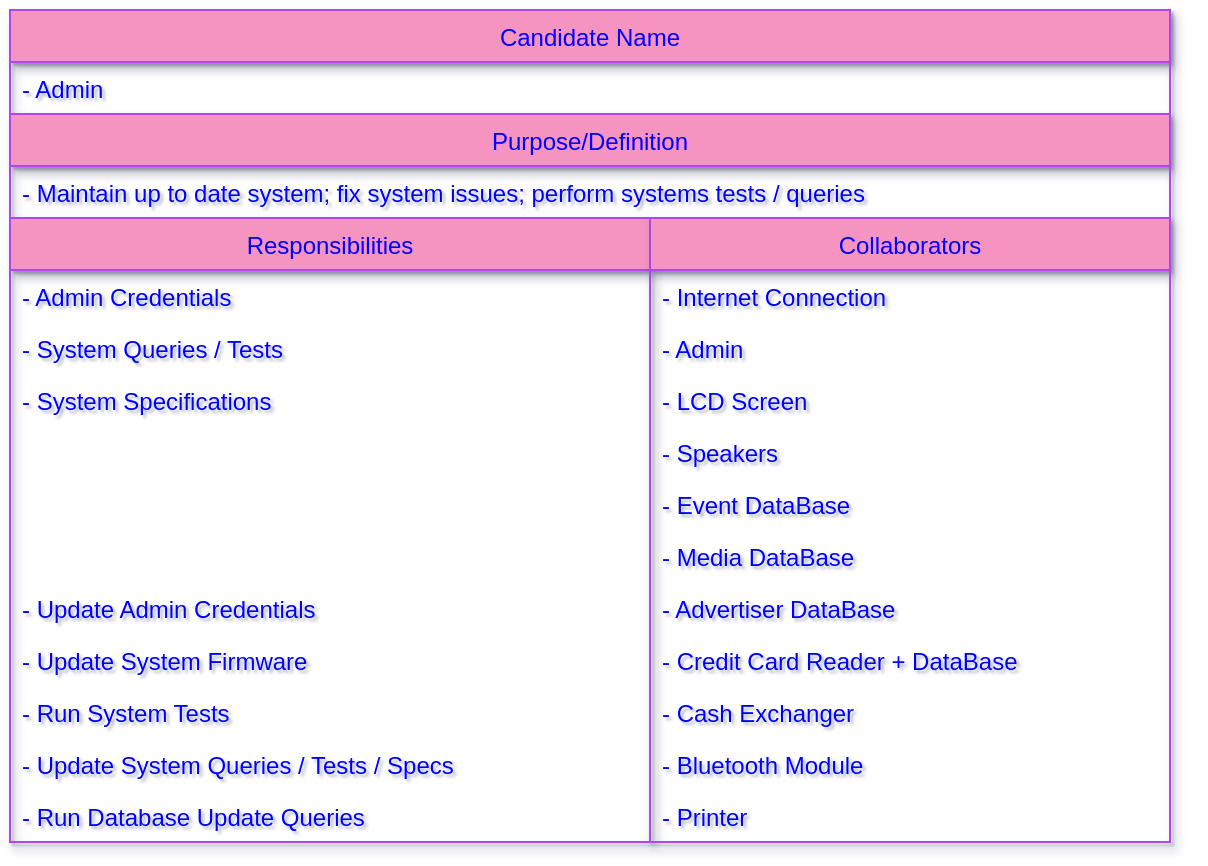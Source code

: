 <mxfile>
    <diagram id="3nboCy_qM-TpGSB4nHhr" name="Page-1">
        <mxGraphModel dx="1983" dy="1325" grid="1" gridSize="10" guides="1" tooltips="1" connect="1" arrows="1" fold="1" page="1" pageScale="1" pageWidth="1600" pageHeight="1200" background="none" math="0" shadow="1">
            <root>
                <mxCell id="0"/>
                <mxCell id="1" parent="0"/>
                <mxCell id="2" value="Candidate Name" style="swimlane;fontStyle=0;childLayout=stackLayout;horizontal=1;startSize=26;horizontalStack=0;resizeParent=1;resizeParentMax=0;resizeLast=0;collapsible=1;marginBottom=0;rounded=0;sketch=0;strokeColor=#AF45ED;fillColor=#F694C1;fontColor=#0000FF;shadow=1;" vertex="1" parent="1">
                    <mxGeometry x="510" y="405" width="580" height="52" as="geometry"/>
                </mxCell>
                <mxCell id="3" value="- Admin" style="text;strokeColor=none;fillColor=none;align=left;verticalAlign=top;spacingLeft=4;spacingRight=4;overflow=hidden;rotatable=0;points=[[0,0.5],[1,0.5]];portConstraint=eastwest;fontColor=#0000FF;shadow=1;" vertex="1" parent="2">
                    <mxGeometry y="26" width="580" height="26" as="geometry"/>
                </mxCell>
                <mxCell id="4" value="Purpose/Definition" style="swimlane;fontStyle=0;childLayout=stackLayout;horizontal=1;startSize=26;horizontalStack=0;resizeParent=1;resizeParentMax=0;resizeLast=0;collapsible=1;marginBottom=0;rounded=0;sketch=0;strokeColor=#AF45ED;fillColor=#F694C1;fontColor=#0000FF;shadow=1;" vertex="1" parent="1">
                    <mxGeometry x="510" y="457" width="580" height="52" as="geometry"/>
                </mxCell>
                <mxCell id="5" value="- Maintain up to date system; fix system issues; perform systems tests / queries" style="text;strokeColor=none;fillColor=none;align=left;verticalAlign=top;spacingLeft=4;spacingRight=4;overflow=hidden;rotatable=0;points=[[0,0.5],[1,0.5]];portConstraint=eastwest;fontColor=#0000FF;shadow=1;" vertex="1" parent="4">
                    <mxGeometry y="26" width="580" height="26" as="geometry"/>
                </mxCell>
                <mxCell id="6" value="Responsibilities" style="swimlane;fontStyle=0;childLayout=stackLayout;horizontal=1;startSize=26;horizontalStack=0;resizeParent=1;resizeParentMax=0;resizeLast=0;collapsible=1;marginBottom=0;rounded=0;sketch=0;strokeColor=#AF45ED;fillColor=#F694C1;fontColor=#0000FF;shadow=1;" vertex="1" parent="1">
                    <mxGeometry x="510" y="509" width="320" height="312" as="geometry"/>
                </mxCell>
                <mxCell id="7" value="- Admin Credentials" style="text;strokeColor=none;fillColor=none;align=left;verticalAlign=top;spacingLeft=4;spacingRight=4;overflow=hidden;rotatable=0;points=[[0,0.5],[1,0.5]];portConstraint=eastwest;fontColor=#0000FF;shadow=1;" vertex="1" parent="6">
                    <mxGeometry y="26" width="320" height="26" as="geometry"/>
                </mxCell>
                <mxCell id="8" value="- System Queries / Tests" style="text;strokeColor=none;fillColor=none;align=left;verticalAlign=top;spacingLeft=4;spacingRight=4;overflow=hidden;rotatable=0;points=[[0,0.5],[1,0.5]];portConstraint=eastwest;fontColor=#0000FF;shadow=1;" vertex="1" parent="6">
                    <mxGeometry y="52" width="320" height="26" as="geometry"/>
                </mxCell>
                <mxCell id="9" value="- System Specifications" style="text;strokeColor=none;fillColor=none;align=left;verticalAlign=top;spacingLeft=4;spacingRight=4;overflow=hidden;rotatable=0;points=[[0,0.5],[1,0.5]];portConstraint=eastwest;fontColor=#0000FF;shadow=1;" vertex="1" parent="6">
                    <mxGeometry y="78" width="320" height="26" as="geometry"/>
                </mxCell>
                <mxCell id="10" value=" " style="text;strokeColor=none;fillColor=none;align=left;verticalAlign=top;spacingLeft=4;spacingRight=4;overflow=hidden;rotatable=0;points=[[0,0.5],[1,0.5]];portConstraint=eastwest;fontColor=#0000FF;shadow=1;" vertex="1" parent="6">
                    <mxGeometry y="104" width="320" height="26" as="geometry"/>
                </mxCell>
                <mxCell id="30" value=" " style="text;strokeColor=none;fillColor=none;align=left;verticalAlign=top;spacingLeft=4;spacingRight=4;overflow=hidden;rotatable=0;points=[[0,0.5],[1,0.5]];portConstraint=eastwest;fontColor=#0000FF;shadow=1;" vertex="1" parent="6">
                    <mxGeometry y="130" width="320" height="26" as="geometry"/>
                </mxCell>
                <mxCell id="11" value=" " style="text;strokeColor=none;fillColor=none;align=left;verticalAlign=top;spacingLeft=4;spacingRight=4;overflow=hidden;rotatable=0;points=[[0,0.5],[1,0.5]];portConstraint=eastwest;fontColor=#0000FF;shadow=1;" vertex="1" parent="6">
                    <mxGeometry y="156" width="320" height="26" as="geometry"/>
                </mxCell>
                <mxCell id="12" value="- Update Admin Credentials" style="text;strokeColor=none;fillColor=none;align=left;verticalAlign=top;spacingLeft=4;spacingRight=4;overflow=hidden;rotatable=0;points=[[0,0.5],[1,0.5]];portConstraint=eastwest;fontColor=#0000FF;shadow=1;" vertex="1" parent="6">
                    <mxGeometry y="182" width="320" height="26" as="geometry"/>
                </mxCell>
                <mxCell id="13" value="- Update System Firmware" style="text;strokeColor=none;fillColor=none;align=left;verticalAlign=top;spacingLeft=4;spacingRight=4;overflow=hidden;rotatable=0;points=[[0,0.5],[1,0.5]];portConstraint=eastwest;fontColor=#0000FF;shadow=1;" vertex="1" parent="6">
                    <mxGeometry y="208" width="320" height="26" as="geometry"/>
                </mxCell>
                <mxCell id="14" value="- Run System Tests" style="text;strokeColor=none;fillColor=none;align=left;verticalAlign=top;spacingLeft=4;spacingRight=4;overflow=hidden;rotatable=0;points=[[0,0.5],[1,0.5]];portConstraint=eastwest;fontColor=#0000FF;shadow=1;" vertex="1" parent="6">
                    <mxGeometry y="234" width="320" height="26" as="geometry"/>
                </mxCell>
                <mxCell id="15" value="- Update System Queries / Tests / Specs" style="text;strokeColor=none;fillColor=none;align=left;verticalAlign=top;spacingLeft=4;spacingRight=4;overflow=hidden;rotatable=0;points=[[0,0.5],[1,0.5]];portConstraint=eastwest;fontColor=#0000FF;shadow=1;" vertex="1" parent="6">
                    <mxGeometry y="260" width="320" height="26" as="geometry"/>
                </mxCell>
                <mxCell id="16" value="- Run Database Update Queries" style="text;strokeColor=none;fillColor=none;align=left;verticalAlign=top;spacingLeft=4;spacingRight=4;overflow=hidden;rotatable=0;points=[[0,0.5],[1,0.5]];portConstraint=eastwest;fontColor=#0000FF;shadow=1;" vertex="1" parent="6">
                    <mxGeometry y="286" width="320" height="26" as="geometry"/>
                </mxCell>
                <mxCell id="17" value="Collaborators" style="swimlane;fontStyle=0;childLayout=stackLayout;horizontal=1;startSize=26;horizontalStack=0;resizeParent=1;resizeParentMax=0;resizeLast=0;collapsible=1;marginBottom=0;rounded=0;sketch=0;strokeColor=#AF45ED;fillColor=#F694C1;fontColor=#0000FF;shadow=1;" vertex="1" parent="1">
                    <mxGeometry x="830" y="509" width="260" height="312" as="geometry"/>
                </mxCell>
                <mxCell id="18" value="- Internet Connection" style="text;strokeColor=none;fillColor=none;align=left;verticalAlign=top;spacingLeft=4;spacingRight=4;overflow=hidden;rotatable=0;points=[[0,0.5],[1,0.5]];portConstraint=eastwest;fontColor=#0000FF;shadow=1;" vertex="1" parent="17">
                    <mxGeometry y="26" width="260" height="26" as="geometry"/>
                </mxCell>
                <mxCell id="19" value="- Admin" style="text;strokeColor=none;fillColor=none;align=left;verticalAlign=top;spacingLeft=4;spacingRight=4;overflow=hidden;rotatable=0;points=[[0,0.5],[1,0.5]];portConstraint=eastwest;fontColor=#0000FF;shadow=1;" vertex="1" parent="17">
                    <mxGeometry y="52" width="260" height="26" as="geometry"/>
                </mxCell>
                <mxCell id="20" value="- LCD Screen " style="text;strokeColor=none;fillColor=none;align=left;verticalAlign=top;spacingLeft=4;spacingRight=4;overflow=hidden;rotatable=0;points=[[0,0.5],[1,0.5]];portConstraint=eastwest;fontColor=#0000FF;shadow=1;" vertex="1" parent="17">
                    <mxGeometry y="78" width="260" height="26" as="geometry"/>
                </mxCell>
                <mxCell id="21" value="- Speakers    " style="text;strokeColor=none;fillColor=none;align=left;verticalAlign=top;spacingLeft=4;spacingRight=4;overflow=hidden;rotatable=0;points=[[0,0.5],[1,0.5]];portConstraint=eastwest;fontColor=#0000FF;shadow=1;" vertex="1" parent="17">
                    <mxGeometry y="104" width="260" height="26" as="geometry"/>
                </mxCell>
                <mxCell id="22" value="- Event DataBase" style="text;strokeColor=none;fillColor=none;align=left;verticalAlign=top;spacingLeft=4;spacingRight=4;overflow=hidden;rotatable=0;points=[[0,0.5],[1,0.5]];portConstraint=eastwest;fontColor=#0000FF;shadow=1;" vertex="1" parent="17">
                    <mxGeometry y="130" width="260" height="26" as="geometry"/>
                </mxCell>
                <mxCell id="23" value="- Media DataBase" style="text;strokeColor=none;fillColor=none;align=left;verticalAlign=top;spacingLeft=4;spacingRight=4;overflow=hidden;rotatable=0;points=[[0,0.5],[1,0.5]];portConstraint=eastwest;fontColor=#0000FF;shadow=1;" vertex="1" parent="17">
                    <mxGeometry y="156" width="260" height="26" as="geometry"/>
                </mxCell>
                <mxCell id="29" value="- Advertiser DataBase" style="text;strokeColor=none;fillColor=none;align=left;verticalAlign=top;spacingLeft=4;spacingRight=4;overflow=hidden;rotatable=0;points=[[0,0.5],[1,0.5]];portConstraint=eastwest;fontColor=#0000FF;shadow=1;" vertex="1" parent="17">
                    <mxGeometry y="182" width="260" height="26" as="geometry"/>
                </mxCell>
                <mxCell id="24" value="- Credit Card Reader + DataBase" style="text;strokeColor=none;fillColor=none;align=left;verticalAlign=top;spacingLeft=4;spacingRight=4;overflow=hidden;rotatable=0;points=[[0,0.5],[1,0.5]];portConstraint=eastwest;fontColor=#0000FF;shadow=1;" vertex="1" parent="17">
                    <mxGeometry y="208" width="260" height="26" as="geometry"/>
                </mxCell>
                <mxCell id="25" value="- Cash Exchanger" style="text;strokeColor=none;fillColor=none;align=left;verticalAlign=top;spacingLeft=4;spacingRight=4;overflow=hidden;rotatable=0;points=[[0,0.5],[1,0.5]];portConstraint=eastwest;fontColor=#0000FF;shadow=1;" vertex="1" parent="17">
                    <mxGeometry y="234" width="260" height="26" as="geometry"/>
                </mxCell>
                <mxCell id="26" value="- Bluetooth Module" style="text;strokeColor=none;fillColor=none;align=left;verticalAlign=top;spacingLeft=4;spacingRight=4;overflow=hidden;rotatable=0;points=[[0,0.5],[1,0.5]];portConstraint=eastwest;fontColor=#0000FF;shadow=1;" vertex="1" parent="17">
                    <mxGeometry y="260" width="260" height="26" as="geometry"/>
                </mxCell>
                <mxCell id="27" value="- Printer" style="text;strokeColor=none;fillColor=none;align=left;verticalAlign=top;spacingLeft=4;spacingRight=4;overflow=hidden;rotatable=0;points=[[0,0.5],[1,0.5]];portConstraint=eastwest;fontColor=#0000FF;shadow=1;" vertex="1" parent="17">
                    <mxGeometry y="286" width="260" height="26" as="geometry"/>
                </mxCell>
                <mxCell id="28" style="edgeStyle=orthogonalEdgeStyle;curved=0;rounded=1;sketch=0;orthogonalLoop=1;jettySize=auto;html=1;exitX=1;exitY=0.5;exitDx=0;exitDy=0;fontColor=#0000FF;strokeColor=#60E696;fillColor=#F694C1;shadow=1;" edge="1" parent="17">
                    <mxGeometry relative="1" as="geometry">
                        <mxPoint x="260" y="65" as="sourcePoint"/>
                        <mxPoint x="260" y="65" as="targetPoint"/>
                    </mxGeometry>
                </mxCell>
            </root>
        </mxGraphModel>
    </diagram>
</mxfile>